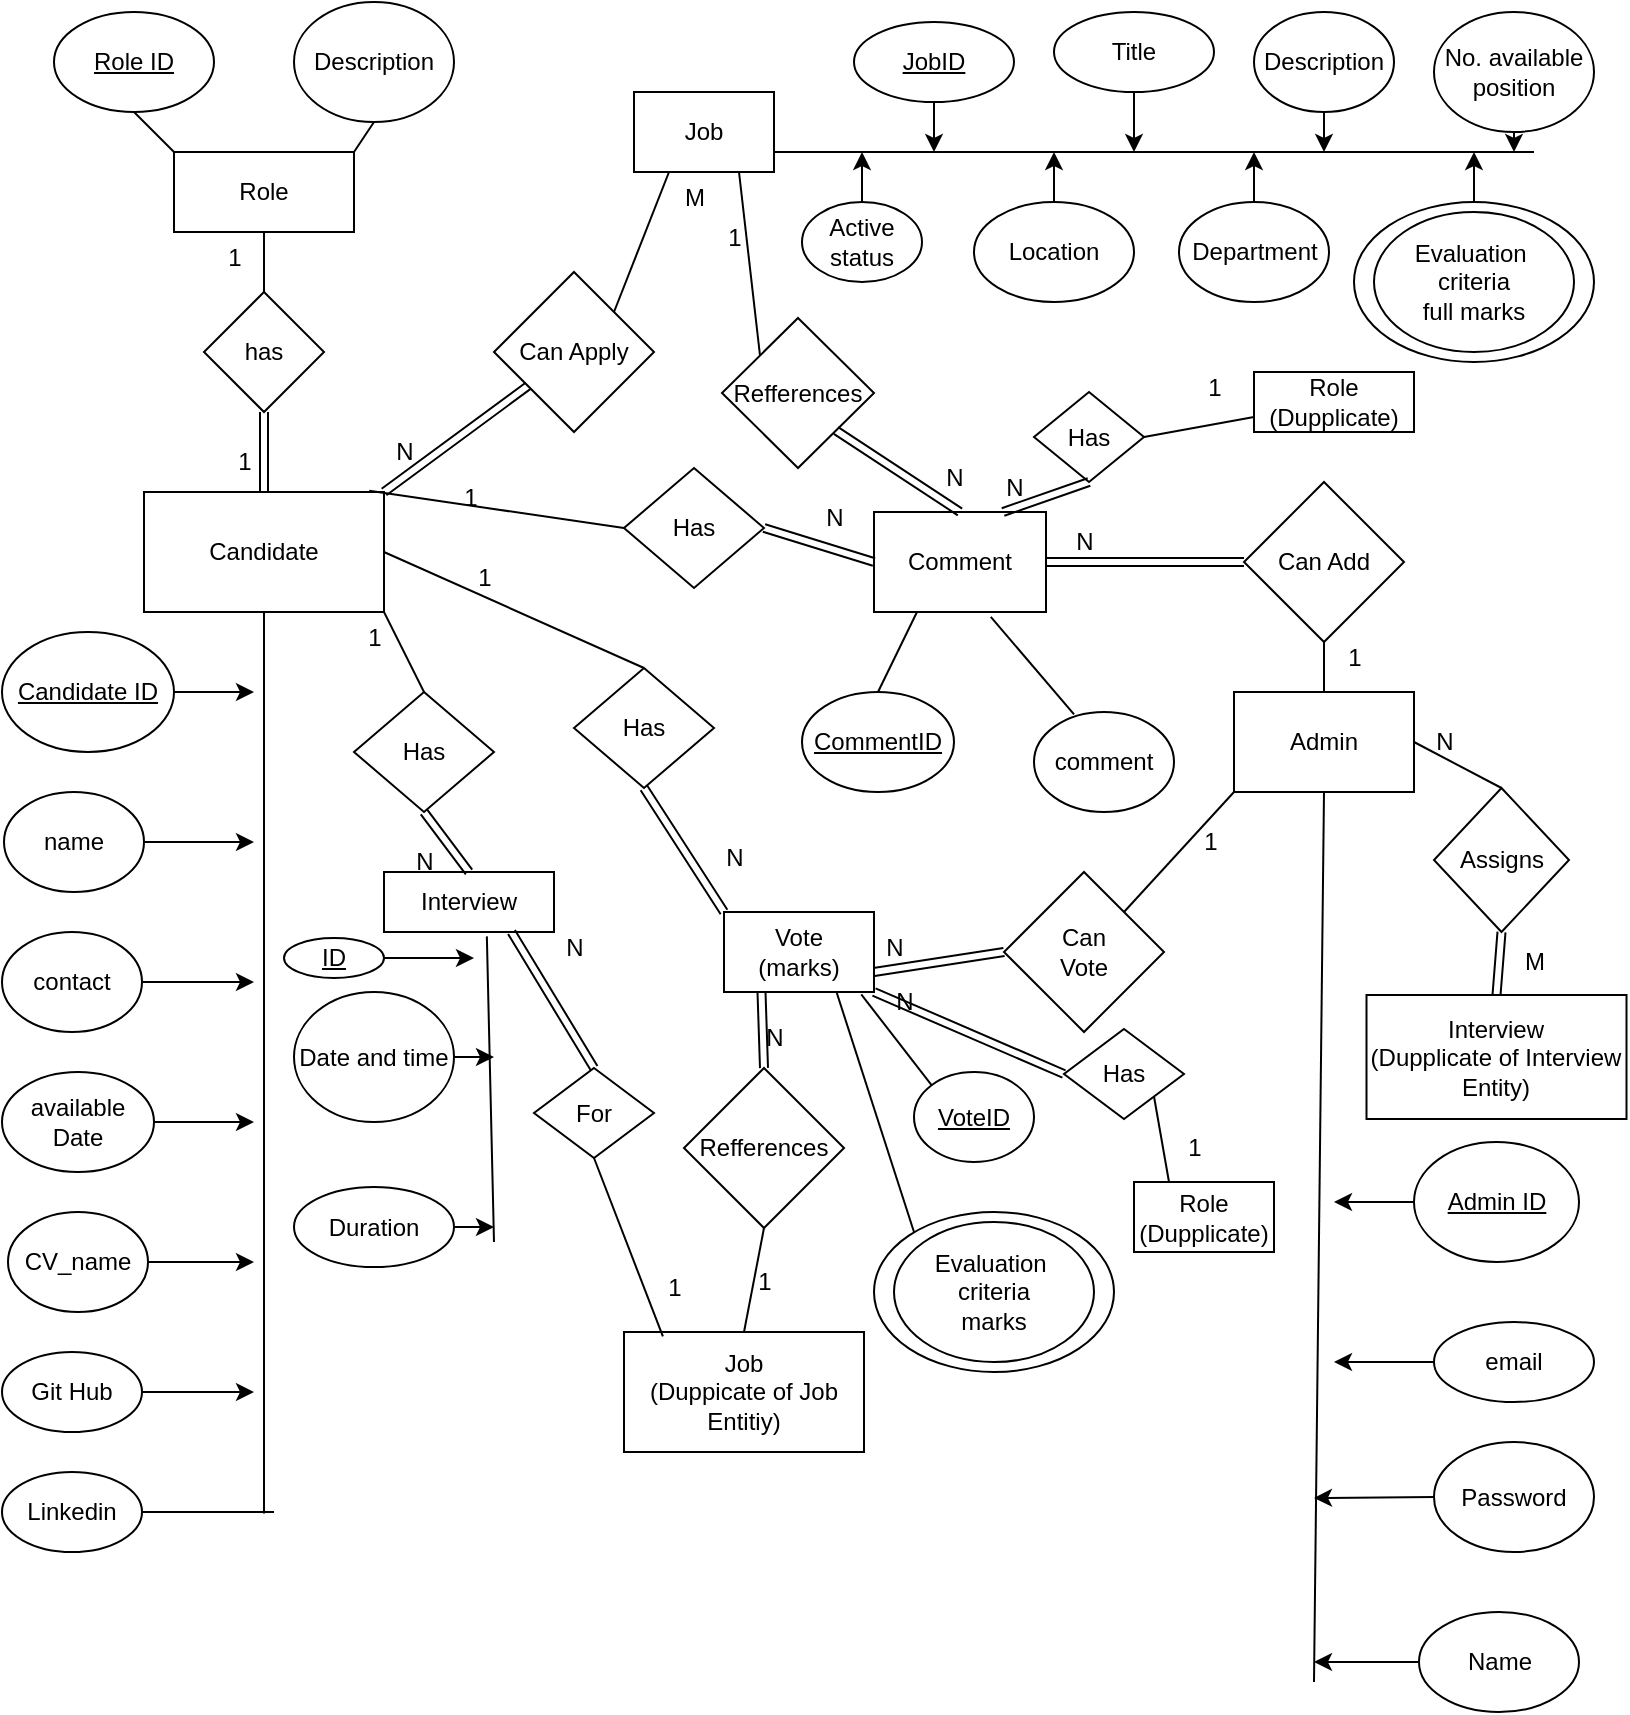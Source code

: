 <mxfile version="24.7.6">
  <diagram name="Page-1" id="WARzqJmZyCkNk78oDtjW">
    <mxGraphModel dx="1050" dy="522" grid="1" gridSize="10" guides="1" tooltips="1" connect="1" arrows="1" fold="1" page="1" pageScale="1" pageWidth="827" pageHeight="1169" math="0" shadow="0">
      <root>
        <mxCell id="0" />
        <mxCell id="1" parent="0" />
        <mxCell id="8VByRoDsS0wqyo2PORcs-43" value="" style="ellipse;whiteSpace=wrap;html=1;gradientColor=none;fillStyle=hatch;" parent="1" vertex="1">
          <mxGeometry x="690" y="230" width="120" height="80" as="geometry" />
        </mxCell>
        <mxCell id="8VByRoDsS0wqyo2PORcs-1" value="Candidate" style="rounded=0;whiteSpace=wrap;html=1;" parent="1" vertex="1">
          <mxGeometry x="85" y="375" width="120" height="60" as="geometry" />
        </mxCell>
        <mxCell id="8VByRoDsS0wqyo2PORcs-2" value="Role" style="rounded=0;whiteSpace=wrap;html=1;" parent="1" vertex="1">
          <mxGeometry x="100" y="205" width="90" height="40" as="geometry" />
        </mxCell>
        <mxCell id="8VByRoDsS0wqyo2PORcs-3" value="&lt;u&gt;Role ID&lt;/u&gt;" style="ellipse;whiteSpace=wrap;html=1;" parent="1" vertex="1">
          <mxGeometry x="40" y="135" width="80" height="50" as="geometry" />
        </mxCell>
        <mxCell id="8VByRoDsS0wqyo2PORcs-4" value="Description" style="ellipse;whiteSpace=wrap;html=1;" parent="1" vertex="1">
          <mxGeometry x="160" y="130" width="80" height="60" as="geometry" />
        </mxCell>
        <mxCell id="8VByRoDsS0wqyo2PORcs-5" value="" style="endArrow=none;html=1;rounded=0;exitX=0.5;exitY=1;exitDx=0;exitDy=0;entryX=0;entryY=0;entryDx=0;entryDy=0;" parent="1" source="8VByRoDsS0wqyo2PORcs-3" target="8VByRoDsS0wqyo2PORcs-2" edge="1">
          <mxGeometry width="50" height="50" relative="1" as="geometry">
            <mxPoint x="400" y="395" as="sourcePoint" />
            <mxPoint x="450" y="345" as="targetPoint" />
          </mxGeometry>
        </mxCell>
        <mxCell id="8VByRoDsS0wqyo2PORcs-6" value="" style="endArrow=none;html=1;rounded=0;exitX=0.5;exitY=1;exitDx=0;exitDy=0;entryX=1;entryY=0;entryDx=0;entryDy=0;" parent="1" source="8VByRoDsS0wqyo2PORcs-4" target="8VByRoDsS0wqyo2PORcs-2" edge="1">
          <mxGeometry width="50" height="50" relative="1" as="geometry">
            <mxPoint x="400" y="395" as="sourcePoint" />
            <mxPoint x="450" y="345" as="targetPoint" />
          </mxGeometry>
        </mxCell>
        <mxCell id="8VByRoDsS0wqyo2PORcs-7" value="has" style="rhombus;whiteSpace=wrap;html=1;" parent="1" vertex="1">
          <mxGeometry x="115" y="275" width="60" height="60" as="geometry" />
        </mxCell>
        <mxCell id="8VByRoDsS0wqyo2PORcs-8" value="" style="endArrow=none;html=1;rounded=0;exitX=0.5;exitY=1;exitDx=0;exitDy=0;entryX=0.5;entryY=0;entryDx=0;entryDy=0;" parent="1" source="8VByRoDsS0wqyo2PORcs-2" target="8VByRoDsS0wqyo2PORcs-7" edge="1">
          <mxGeometry width="50" height="50" relative="1" as="geometry">
            <mxPoint x="400" y="395" as="sourcePoint" />
            <mxPoint x="450" y="345" as="targetPoint" />
          </mxGeometry>
        </mxCell>
        <mxCell id="8VByRoDsS0wqyo2PORcs-9" value="" style="shape=link;html=1;rounded=0;exitX=0.5;exitY=1;exitDx=0;exitDy=0;entryX=0.5;entryY=0;entryDx=0;entryDy=0;" parent="1" source="8VByRoDsS0wqyo2PORcs-7" target="8VByRoDsS0wqyo2PORcs-1" edge="1">
          <mxGeometry width="100" relative="1" as="geometry">
            <mxPoint x="380" y="375" as="sourcePoint" />
            <mxPoint x="480" y="375" as="targetPoint" />
          </mxGeometry>
        </mxCell>
        <mxCell id="8VByRoDsS0wqyo2PORcs-28" style="edgeStyle=orthogonalEdgeStyle;rounded=0;orthogonalLoop=1;jettySize=auto;html=1;exitX=1;exitY=0.5;exitDx=0;exitDy=0;" parent="1" source="8VByRoDsS0wqyo2PORcs-10" edge="1">
          <mxGeometry relative="1" as="geometry">
            <mxPoint x="140" y="475" as="targetPoint" />
          </mxGeometry>
        </mxCell>
        <mxCell id="8VByRoDsS0wqyo2PORcs-10" value="&lt;u&gt;Candidate ID&lt;/u&gt;" style="ellipse;whiteSpace=wrap;html=1;" parent="1" vertex="1">
          <mxGeometry x="14" y="445" width="86" height="60" as="geometry" />
        </mxCell>
        <mxCell id="8VByRoDsS0wqyo2PORcs-27" style="edgeStyle=orthogonalEdgeStyle;rounded=0;orthogonalLoop=1;jettySize=auto;html=1;exitX=1;exitY=0.5;exitDx=0;exitDy=0;" parent="1" source="8VByRoDsS0wqyo2PORcs-11" edge="1">
          <mxGeometry relative="1" as="geometry">
            <mxPoint x="140" y="550" as="targetPoint" />
          </mxGeometry>
        </mxCell>
        <mxCell id="8VByRoDsS0wqyo2PORcs-11" value="name" style="ellipse;whiteSpace=wrap;html=1;" parent="1" vertex="1">
          <mxGeometry x="15" y="525" width="70" height="50" as="geometry" />
        </mxCell>
        <mxCell id="8VByRoDsS0wqyo2PORcs-26" style="edgeStyle=orthogonalEdgeStyle;rounded=0;orthogonalLoop=1;jettySize=auto;html=1;exitX=1;exitY=0.5;exitDx=0;exitDy=0;" parent="1" source="8VByRoDsS0wqyo2PORcs-12" edge="1">
          <mxGeometry relative="1" as="geometry">
            <mxPoint x="140" y="620" as="targetPoint" />
          </mxGeometry>
        </mxCell>
        <mxCell id="8VByRoDsS0wqyo2PORcs-12" value="contact" style="ellipse;whiteSpace=wrap;html=1;" parent="1" vertex="1">
          <mxGeometry x="14" y="595" width="70" height="50" as="geometry" />
        </mxCell>
        <mxCell id="8VByRoDsS0wqyo2PORcs-25" style="edgeStyle=orthogonalEdgeStyle;rounded=0;orthogonalLoop=1;jettySize=auto;html=1;exitX=1;exitY=0.5;exitDx=0;exitDy=0;" parent="1" source="8VByRoDsS0wqyo2PORcs-13" edge="1">
          <mxGeometry relative="1" as="geometry">
            <mxPoint x="140" y="690" as="targetPoint" />
          </mxGeometry>
        </mxCell>
        <mxCell id="8VByRoDsS0wqyo2PORcs-13" value="available&lt;div&gt;Date&lt;/div&gt;" style="ellipse;whiteSpace=wrap;html=1;" parent="1" vertex="1">
          <mxGeometry x="14" y="665" width="76" height="50" as="geometry" />
        </mxCell>
        <mxCell id="8VByRoDsS0wqyo2PORcs-14" value="1" style="text;html=1;align=center;verticalAlign=middle;resizable=0;points=[];autosize=1;strokeColor=none;fillColor=none;" parent="1" vertex="1">
          <mxGeometry x="120" y="345" width="30" height="30" as="geometry" />
        </mxCell>
        <mxCell id="8VByRoDsS0wqyo2PORcs-15" value="1" style="text;html=1;align=center;verticalAlign=middle;resizable=0;points=[];autosize=1;strokeColor=none;fillColor=none;" parent="1" vertex="1">
          <mxGeometry x="115" y="243" width="30" height="30" as="geometry" />
        </mxCell>
        <mxCell id="8VByRoDsS0wqyo2PORcs-24" style="edgeStyle=orthogonalEdgeStyle;rounded=0;orthogonalLoop=1;jettySize=auto;html=1;exitX=1;exitY=0.5;exitDx=0;exitDy=0;" parent="1" source="8VByRoDsS0wqyo2PORcs-16" edge="1">
          <mxGeometry relative="1" as="geometry">
            <mxPoint x="140" y="760" as="targetPoint" />
          </mxGeometry>
        </mxCell>
        <mxCell id="8VByRoDsS0wqyo2PORcs-16" value="CV_name" style="ellipse;whiteSpace=wrap;html=1;" parent="1" vertex="1">
          <mxGeometry x="17" y="735" width="70" height="50" as="geometry" />
        </mxCell>
        <mxCell id="8VByRoDsS0wqyo2PORcs-23" style="edgeStyle=orthogonalEdgeStyle;rounded=0;orthogonalLoop=1;jettySize=auto;html=1;exitX=1;exitY=0.5;exitDx=0;exitDy=0;" parent="1" source="8VByRoDsS0wqyo2PORcs-17" edge="1">
          <mxGeometry relative="1" as="geometry">
            <mxPoint x="140" y="825" as="targetPoint" />
          </mxGeometry>
        </mxCell>
        <mxCell id="8VByRoDsS0wqyo2PORcs-17" value="Git Hub" style="ellipse;whiteSpace=wrap;html=1;" parent="1" vertex="1">
          <mxGeometry x="14" y="805" width="70" height="40" as="geometry" />
        </mxCell>
        <mxCell id="8VByRoDsS0wqyo2PORcs-18" value="Linkedin" style="ellipse;whiteSpace=wrap;html=1;" parent="1" vertex="1">
          <mxGeometry x="14" y="865" width="70" height="40" as="geometry" />
        </mxCell>
        <mxCell id="8VByRoDsS0wqyo2PORcs-20" value="" style="endArrow=none;html=1;rounded=0;exitX=0.5;exitY=1;exitDx=0;exitDy=0;" parent="1" source="8VByRoDsS0wqyo2PORcs-1" edge="1">
          <mxGeometry width="50" height="50" relative="1" as="geometry">
            <mxPoint x="400" y="475" as="sourcePoint" />
            <mxPoint x="145" y="885.8" as="targetPoint" />
          </mxGeometry>
        </mxCell>
        <mxCell id="8VByRoDsS0wqyo2PORcs-21" value="" style="endArrow=none;html=1;rounded=0;exitX=1;exitY=0.5;exitDx=0;exitDy=0;" parent="1" source="8VByRoDsS0wqyo2PORcs-18" edge="1">
          <mxGeometry width="50" height="50" relative="1" as="geometry">
            <mxPoint x="400" y="695" as="sourcePoint" />
            <mxPoint x="150" y="885" as="targetPoint" />
          </mxGeometry>
        </mxCell>
        <mxCell id="8VByRoDsS0wqyo2PORcs-29" value="Job" style="rounded=0;whiteSpace=wrap;html=1;" parent="1" vertex="1">
          <mxGeometry x="330" y="175" width="70" height="40" as="geometry" />
        </mxCell>
        <mxCell id="8VByRoDsS0wqyo2PORcs-30" value="Can Apply" style="rhombus;whiteSpace=wrap;html=1;" parent="1" vertex="1">
          <mxGeometry x="260" y="265" width="80" height="80" as="geometry" />
        </mxCell>
        <mxCell id="8VByRoDsS0wqyo2PORcs-31" value="" style="shape=link;html=1;rounded=0;exitX=1;exitY=0;exitDx=0;exitDy=0;" parent="1" source="8VByRoDsS0wqyo2PORcs-1" target="8VByRoDsS0wqyo2PORcs-30" edge="1">
          <mxGeometry width="100" relative="1" as="geometry">
            <mxPoint x="340" y="385" as="sourcePoint" />
            <mxPoint x="440" y="385" as="targetPoint" />
          </mxGeometry>
        </mxCell>
        <mxCell id="8VByRoDsS0wqyo2PORcs-32" value="" style="endArrow=none;html=1;rounded=0;exitX=1;exitY=0;exitDx=0;exitDy=0;entryX=0.25;entryY=1;entryDx=0;entryDy=0;" parent="1" source="8VByRoDsS0wqyo2PORcs-30" target="8VByRoDsS0wqyo2PORcs-29" edge="1">
          <mxGeometry width="50" height="50" relative="1" as="geometry">
            <mxPoint x="370" y="405" as="sourcePoint" />
            <mxPoint x="420" y="355" as="targetPoint" />
          </mxGeometry>
        </mxCell>
        <mxCell id="8VByRoDsS0wqyo2PORcs-33" value="N" style="text;html=1;align=center;verticalAlign=middle;resizable=0;points=[];autosize=1;strokeColor=none;fillColor=none;" parent="1" vertex="1">
          <mxGeometry x="200" y="340" width="30" height="30" as="geometry" />
        </mxCell>
        <mxCell id="8VByRoDsS0wqyo2PORcs-34" value="M" style="text;html=1;align=center;verticalAlign=middle;resizable=0;points=[];autosize=1;strokeColor=none;fillColor=none;" parent="1" vertex="1">
          <mxGeometry x="345" y="213" width="30" height="30" as="geometry" />
        </mxCell>
        <mxCell id="8VByRoDsS0wqyo2PORcs-49" style="edgeStyle=orthogonalEdgeStyle;rounded=0;orthogonalLoop=1;jettySize=auto;html=1;exitX=0.5;exitY=1;exitDx=0;exitDy=0;" parent="1" source="8VByRoDsS0wqyo2PORcs-35" edge="1">
          <mxGeometry relative="1" as="geometry">
            <mxPoint x="480" y="205" as="targetPoint" />
          </mxGeometry>
        </mxCell>
        <mxCell id="8VByRoDsS0wqyo2PORcs-35" value="&lt;u&gt;JobID&lt;/u&gt;" style="ellipse;whiteSpace=wrap;html=1;" parent="1" vertex="1">
          <mxGeometry x="440" y="140" width="80" height="40" as="geometry" />
        </mxCell>
        <mxCell id="8VByRoDsS0wqyo2PORcs-50" style="edgeStyle=orthogonalEdgeStyle;rounded=0;orthogonalLoop=1;jettySize=auto;html=1;exitX=0.5;exitY=1;exitDx=0;exitDy=0;" parent="1" source="8VByRoDsS0wqyo2PORcs-36" edge="1">
          <mxGeometry relative="1" as="geometry">
            <mxPoint x="580" y="205" as="targetPoint" />
          </mxGeometry>
        </mxCell>
        <mxCell id="8VByRoDsS0wqyo2PORcs-36" value="Title" style="ellipse;whiteSpace=wrap;html=1;" parent="1" vertex="1">
          <mxGeometry x="540" y="135" width="80" height="40" as="geometry" />
        </mxCell>
        <mxCell id="8VByRoDsS0wqyo2PORcs-51" style="edgeStyle=orthogonalEdgeStyle;rounded=0;orthogonalLoop=1;jettySize=auto;html=1;exitX=0.5;exitY=1;exitDx=0;exitDy=0;" parent="1" source="8VByRoDsS0wqyo2PORcs-37" edge="1">
          <mxGeometry relative="1" as="geometry">
            <mxPoint x="675" y="205" as="targetPoint" />
          </mxGeometry>
        </mxCell>
        <mxCell id="8VByRoDsS0wqyo2PORcs-37" value="Description" style="ellipse;whiteSpace=wrap;html=1;" parent="1" vertex="1">
          <mxGeometry x="640" y="135" width="70" height="50" as="geometry" />
        </mxCell>
        <mxCell id="8VByRoDsS0wqyo2PORcs-52" style="edgeStyle=orthogonalEdgeStyle;rounded=0;orthogonalLoop=1;jettySize=auto;html=1;exitX=0.5;exitY=1;exitDx=0;exitDy=0;" parent="1" source="8VByRoDsS0wqyo2PORcs-38" edge="1">
          <mxGeometry relative="1" as="geometry">
            <mxPoint x="770" y="205" as="targetPoint" />
          </mxGeometry>
        </mxCell>
        <mxCell id="8VByRoDsS0wqyo2PORcs-38" value="No. available&lt;div&gt;position&lt;/div&gt;" style="ellipse;whiteSpace=wrap;html=1;" parent="1" vertex="1">
          <mxGeometry x="730" y="135" width="80" height="60" as="geometry" />
        </mxCell>
        <mxCell id="8VByRoDsS0wqyo2PORcs-48" style="edgeStyle=orthogonalEdgeStyle;rounded=0;orthogonalLoop=1;jettySize=auto;html=1;exitX=0.5;exitY=0;exitDx=0;exitDy=0;" parent="1" source="8VByRoDsS0wqyo2PORcs-39" edge="1">
          <mxGeometry relative="1" as="geometry">
            <mxPoint x="444" y="205" as="targetPoint" />
          </mxGeometry>
        </mxCell>
        <mxCell id="8VByRoDsS0wqyo2PORcs-39" value="Active status" style="ellipse;whiteSpace=wrap;html=1;" parent="1" vertex="1">
          <mxGeometry x="414" y="230" width="60" height="40" as="geometry" />
        </mxCell>
        <mxCell id="8VByRoDsS0wqyo2PORcs-47" style="edgeStyle=orthogonalEdgeStyle;rounded=0;orthogonalLoop=1;jettySize=auto;html=1;exitX=0.5;exitY=0;exitDx=0;exitDy=0;" parent="1" source="8VByRoDsS0wqyo2PORcs-40" edge="1">
          <mxGeometry relative="1" as="geometry">
            <mxPoint x="540" y="205" as="targetPoint" />
          </mxGeometry>
        </mxCell>
        <mxCell id="8VByRoDsS0wqyo2PORcs-40" value="Location" style="ellipse;whiteSpace=wrap;html=1;" parent="1" vertex="1">
          <mxGeometry x="500" y="230" width="80" height="50" as="geometry" />
        </mxCell>
        <mxCell id="8VByRoDsS0wqyo2PORcs-46" style="edgeStyle=orthogonalEdgeStyle;rounded=0;orthogonalLoop=1;jettySize=auto;html=1;exitX=0.5;exitY=0;exitDx=0;exitDy=0;" parent="1" source="8VByRoDsS0wqyo2PORcs-41" edge="1">
          <mxGeometry relative="1" as="geometry">
            <mxPoint x="640" y="205" as="targetPoint" />
          </mxGeometry>
        </mxCell>
        <mxCell id="8VByRoDsS0wqyo2PORcs-41" value="Department" style="ellipse;whiteSpace=wrap;html=1;" parent="1" vertex="1">
          <mxGeometry x="602.5" y="230" width="75" height="50" as="geometry" />
        </mxCell>
        <mxCell id="8VByRoDsS0wqyo2PORcs-42" value="Evaluation&amp;nbsp;&lt;div&gt;criteria&lt;/div&gt;&lt;div&gt;full marks&lt;/div&gt;" style="ellipse;whiteSpace=wrap;html=1;" parent="1" vertex="1">
          <mxGeometry x="700" y="235" width="100" height="70" as="geometry" />
        </mxCell>
        <mxCell id="8VByRoDsS0wqyo2PORcs-45" style="edgeStyle=orthogonalEdgeStyle;rounded=0;orthogonalLoop=1;jettySize=auto;html=1;exitX=0.5;exitY=0;exitDx=0;exitDy=0;" parent="1" source="8VByRoDsS0wqyo2PORcs-43" edge="1">
          <mxGeometry relative="1" as="geometry">
            <mxPoint x="750" y="205" as="targetPoint" />
          </mxGeometry>
        </mxCell>
        <mxCell id="8VByRoDsS0wqyo2PORcs-44" value="" style="endArrow=none;html=1;rounded=0;exitX=1;exitY=0.75;exitDx=0;exitDy=0;" parent="1" source="8VByRoDsS0wqyo2PORcs-29" edge="1">
          <mxGeometry width="50" height="50" relative="1" as="geometry">
            <mxPoint x="370" y="435" as="sourcePoint" />
            <mxPoint x="780" y="205" as="targetPoint" />
          </mxGeometry>
        </mxCell>
        <mxCell id="8VByRoDsS0wqyo2PORcs-53" value="Admin" style="rounded=0;whiteSpace=wrap;html=1;" parent="1" vertex="1">
          <mxGeometry x="630" y="475" width="90" height="50" as="geometry" />
        </mxCell>
        <mxCell id="8VByRoDsS0wqyo2PORcs-62" style="edgeStyle=orthogonalEdgeStyle;rounded=0;orthogonalLoop=1;jettySize=auto;html=1;exitX=0;exitY=0.5;exitDx=0;exitDy=0;" parent="1" source="8VByRoDsS0wqyo2PORcs-54" edge="1">
          <mxGeometry relative="1" as="geometry">
            <mxPoint x="680" y="730" as="targetPoint" />
          </mxGeometry>
        </mxCell>
        <mxCell id="8VByRoDsS0wqyo2PORcs-54" value="&lt;u&gt;Admin ID&lt;/u&gt;" style="ellipse;whiteSpace=wrap;html=1;" parent="1" vertex="1">
          <mxGeometry x="720" y="700" width="82.5" height="60" as="geometry" />
        </mxCell>
        <mxCell id="8VByRoDsS0wqyo2PORcs-61" style="edgeStyle=orthogonalEdgeStyle;rounded=0;orthogonalLoop=1;jettySize=auto;html=1;exitX=0;exitY=0.5;exitDx=0;exitDy=0;" parent="1" source="8VByRoDsS0wqyo2PORcs-55" edge="1">
          <mxGeometry relative="1" as="geometry">
            <mxPoint x="680" y="810" as="targetPoint" />
          </mxGeometry>
        </mxCell>
        <mxCell id="8VByRoDsS0wqyo2PORcs-55" value="email" style="ellipse;whiteSpace=wrap;html=1;" parent="1" vertex="1">
          <mxGeometry x="730" y="790" width="80" height="40" as="geometry" />
        </mxCell>
        <mxCell id="8VByRoDsS0wqyo2PORcs-56" value="Password" style="ellipse;whiteSpace=wrap;html=1;" parent="1" vertex="1">
          <mxGeometry x="730" y="850" width="80" height="55" as="geometry" />
        </mxCell>
        <mxCell id="8VByRoDsS0wqyo2PORcs-59" style="edgeStyle=orthogonalEdgeStyle;rounded=0;orthogonalLoop=1;jettySize=auto;html=1;exitX=0;exitY=0.5;exitDx=0;exitDy=0;" parent="1" source="8VByRoDsS0wqyo2PORcs-57" edge="1">
          <mxGeometry relative="1" as="geometry">
            <mxPoint x="670" y="960" as="targetPoint" />
          </mxGeometry>
        </mxCell>
        <mxCell id="8VByRoDsS0wqyo2PORcs-57" value="Name" style="ellipse;whiteSpace=wrap;html=1;" parent="1" vertex="1">
          <mxGeometry x="722.5" y="935" width="80" height="50" as="geometry" />
        </mxCell>
        <mxCell id="8VByRoDsS0wqyo2PORcs-58" value="" style="endArrow=none;html=1;rounded=0;entryX=0.5;entryY=1;entryDx=0;entryDy=0;" parent="1" target="8VByRoDsS0wqyo2PORcs-53" edge="1">
          <mxGeometry width="50" height="50" relative="1" as="geometry">
            <mxPoint x="670" y="970" as="sourcePoint" />
            <mxPoint x="450" y="615" as="targetPoint" />
          </mxGeometry>
        </mxCell>
        <mxCell id="8VByRoDsS0wqyo2PORcs-67" value="" style="endArrow=classic;html=1;rounded=0;exitX=0;exitY=0.5;exitDx=0;exitDy=0;" parent="1" source="8VByRoDsS0wqyo2PORcs-56" edge="1">
          <mxGeometry width="50" height="50" relative="1" as="geometry">
            <mxPoint x="400" y="800" as="sourcePoint" />
            <mxPoint x="670" y="878" as="targetPoint" />
          </mxGeometry>
        </mxCell>
        <mxCell id="8VByRoDsS0wqyo2PORcs-68" value="Comment" style="rounded=0;whiteSpace=wrap;html=1;" parent="1" vertex="1">
          <mxGeometry x="450" y="385" width="86" height="50" as="geometry" />
        </mxCell>
        <mxCell id="8VByRoDsS0wqyo2PORcs-69" value="Can Add" style="rhombus;whiteSpace=wrap;html=1;" parent="1" vertex="1">
          <mxGeometry x="635" y="370" width="80" height="80" as="geometry" />
        </mxCell>
        <mxCell id="8VByRoDsS0wqyo2PORcs-71" value="" style="shape=link;html=1;rounded=0;entryX=0;entryY=0.5;entryDx=0;entryDy=0;exitX=1;exitY=0.5;exitDx=0;exitDy=0;" parent="1" source="8VByRoDsS0wqyo2PORcs-68" target="8VByRoDsS0wqyo2PORcs-69" edge="1">
          <mxGeometry width="100" relative="1" as="geometry">
            <mxPoint x="380" y="405" as="sourcePoint" />
            <mxPoint x="480" y="535" as="targetPoint" />
          </mxGeometry>
        </mxCell>
        <mxCell id="8VByRoDsS0wqyo2PORcs-72" value="" style="endArrow=none;html=1;rounded=0;exitX=0.5;exitY=0;exitDx=0;exitDy=0;entryX=0.5;entryY=1;entryDx=0;entryDy=0;" parent="1" source="8VByRoDsS0wqyo2PORcs-53" target="8VByRoDsS0wqyo2PORcs-69" edge="1">
          <mxGeometry width="50" height="50" relative="1" as="geometry">
            <mxPoint x="400" y="435" as="sourcePoint" />
            <mxPoint x="450" y="385" as="targetPoint" />
          </mxGeometry>
        </mxCell>
        <mxCell id="8VByRoDsS0wqyo2PORcs-73" value="1" style="text;html=1;align=center;verticalAlign=middle;resizable=0;points=[];autosize=1;strokeColor=none;fillColor=none;" parent="1" vertex="1">
          <mxGeometry x="675" y="443" width="30" height="30" as="geometry" />
        </mxCell>
        <mxCell id="8VByRoDsS0wqyo2PORcs-74" value="N" style="text;html=1;align=center;verticalAlign=middle;resizable=0;points=[];autosize=1;strokeColor=none;fillColor=none;" parent="1" vertex="1">
          <mxGeometry x="540" y="385" width="30" height="30" as="geometry" />
        </mxCell>
        <mxCell id="8VByRoDsS0wqyo2PORcs-75" value="&lt;u&gt;CommentID&lt;/u&gt;" style="ellipse;whiteSpace=wrap;html=1;" parent="1" vertex="1">
          <mxGeometry x="414" y="475" width="76" height="50" as="geometry" />
        </mxCell>
        <mxCell id="8VByRoDsS0wqyo2PORcs-76" value="comment" style="ellipse;whiteSpace=wrap;html=1;" parent="1" vertex="1">
          <mxGeometry x="530" y="485" width="70" height="50" as="geometry" />
        </mxCell>
        <mxCell id="8VByRoDsS0wqyo2PORcs-77" value="" style="endArrow=none;html=1;rounded=0;exitX=0.5;exitY=0;exitDx=0;exitDy=0;entryX=0.25;entryY=1;entryDx=0;entryDy=0;" parent="1" source="8VByRoDsS0wqyo2PORcs-75" target="8VByRoDsS0wqyo2PORcs-68" edge="1">
          <mxGeometry width="50" height="50" relative="1" as="geometry">
            <mxPoint x="360" y="465" as="sourcePoint" />
            <mxPoint x="410" y="415" as="targetPoint" />
          </mxGeometry>
        </mxCell>
        <mxCell id="8VByRoDsS0wqyo2PORcs-78" value="" style="endArrow=none;html=1;rounded=0;entryX=0.679;entryY=1.048;entryDx=0;entryDy=0;entryPerimeter=0;exitX=0.286;exitY=0.024;exitDx=0;exitDy=0;exitPerimeter=0;" parent="1" source="8VByRoDsS0wqyo2PORcs-76" target="8VByRoDsS0wqyo2PORcs-68" edge="1">
          <mxGeometry width="50" height="50" relative="1" as="geometry">
            <mxPoint x="360" y="465" as="sourcePoint" />
            <mxPoint x="410" y="415" as="targetPoint" />
          </mxGeometry>
        </mxCell>
        <mxCell id="8VByRoDsS0wqyo2PORcs-79" value="Interview" style="rounded=0;whiteSpace=wrap;html=1;" parent="1" vertex="1">
          <mxGeometry x="205" y="565" width="85" height="30" as="geometry" />
        </mxCell>
        <mxCell id="8VByRoDsS0wqyo2PORcs-80" value="Has" style="rhombus;whiteSpace=wrap;html=1;" parent="1" vertex="1">
          <mxGeometry x="190" y="475" width="70" height="60" as="geometry" />
        </mxCell>
        <mxCell id="8VByRoDsS0wqyo2PORcs-81" value="" style="shape=link;html=1;rounded=0;exitX=0.5;exitY=0;exitDx=0;exitDy=0;entryX=0.5;entryY=1;entryDx=0;entryDy=0;" parent="1" source="8VByRoDsS0wqyo2PORcs-79" target="8VByRoDsS0wqyo2PORcs-80" edge="1">
          <mxGeometry width="100" relative="1" as="geometry">
            <mxPoint x="340" y="565" as="sourcePoint" />
            <mxPoint x="440" y="565" as="targetPoint" />
          </mxGeometry>
        </mxCell>
        <mxCell id="8VByRoDsS0wqyo2PORcs-82" value="" style="endArrow=none;html=1;rounded=0;exitX=1;exitY=1;exitDx=0;exitDy=0;entryX=0.5;entryY=0;entryDx=0;entryDy=0;" parent="1" source="8VByRoDsS0wqyo2PORcs-1" target="8VByRoDsS0wqyo2PORcs-80" edge="1">
          <mxGeometry width="50" height="50" relative="1" as="geometry">
            <mxPoint x="370" y="585" as="sourcePoint" />
            <mxPoint x="420" y="535" as="targetPoint" />
          </mxGeometry>
        </mxCell>
        <mxCell id="8VByRoDsS0wqyo2PORcs-83" value="1" style="text;html=1;align=center;verticalAlign=middle;resizable=0;points=[];autosize=1;strokeColor=none;fillColor=none;" parent="1" vertex="1">
          <mxGeometry x="185" y="433" width="30" height="30" as="geometry" />
        </mxCell>
        <mxCell id="8VByRoDsS0wqyo2PORcs-84" value="N" style="text;html=1;align=center;verticalAlign=middle;resizable=0;points=[];autosize=1;strokeColor=none;fillColor=none;" parent="1" vertex="1">
          <mxGeometry x="210" y="545" width="30" height="30" as="geometry" />
        </mxCell>
        <mxCell id="8VByRoDsS0wqyo2PORcs-133" style="edgeStyle=orthogonalEdgeStyle;rounded=0;orthogonalLoop=1;jettySize=auto;html=1;exitX=1;exitY=0.5;exitDx=0;exitDy=0;" parent="1" source="8VByRoDsS0wqyo2PORcs-85" edge="1">
          <mxGeometry relative="1" as="geometry">
            <mxPoint x="260" y="658" as="targetPoint" />
          </mxGeometry>
        </mxCell>
        <mxCell id="8VByRoDsS0wqyo2PORcs-85" value="Date and time" style="ellipse;whiteSpace=wrap;html=1;" parent="1" vertex="1">
          <mxGeometry x="160" y="625" width="80" height="65" as="geometry" />
        </mxCell>
        <mxCell id="8VByRoDsS0wqyo2PORcs-132" style="edgeStyle=orthogonalEdgeStyle;rounded=0;orthogonalLoop=1;jettySize=auto;html=1;exitX=1;exitY=0.5;exitDx=0;exitDy=0;" parent="1" source="8VByRoDsS0wqyo2PORcs-86" edge="1">
          <mxGeometry relative="1" as="geometry">
            <mxPoint x="260" y="743" as="targetPoint" />
          </mxGeometry>
        </mxCell>
        <mxCell id="8VByRoDsS0wqyo2PORcs-86" value="Duration" style="ellipse;whiteSpace=wrap;html=1;" parent="1" vertex="1">
          <mxGeometry x="160" y="722.5" width="80" height="40" as="geometry" />
        </mxCell>
        <mxCell id="8VByRoDsS0wqyo2PORcs-90" value="Vote&lt;div&gt;(marks)&lt;/div&gt;" style="rounded=0;whiteSpace=wrap;html=1;" parent="1" vertex="1">
          <mxGeometry x="375" y="585" width="75" height="40" as="geometry" />
        </mxCell>
        <mxCell id="8VByRoDsS0wqyo2PORcs-91" value="" style="ellipse;whiteSpace=wrap;html=1;gradientColor=none;fillStyle=hatch;" parent="1" vertex="1">
          <mxGeometry x="450" y="735" width="120" height="80" as="geometry" />
        </mxCell>
        <mxCell id="8VByRoDsS0wqyo2PORcs-93" value="Evaluation&amp;nbsp;&lt;div&gt;criteria&lt;/div&gt;&lt;div&gt;&lt;span style=&quot;background-color: initial;&quot;&gt;marks&lt;/span&gt;&lt;/div&gt;" style="ellipse;whiteSpace=wrap;html=1;" parent="1" vertex="1">
          <mxGeometry x="460" y="740" width="100" height="70" as="geometry" />
        </mxCell>
        <mxCell id="8VByRoDsS0wqyo2PORcs-95" value="Can&lt;div&gt;Vote&lt;/div&gt;" style="rhombus;whiteSpace=wrap;html=1;" parent="1" vertex="1">
          <mxGeometry x="515" y="565" width="80" height="80" as="geometry" />
        </mxCell>
        <mxCell id="8VByRoDsS0wqyo2PORcs-96" value="" style="shape=link;html=1;rounded=0;exitX=1;exitY=0.75;exitDx=0;exitDy=0;entryX=0;entryY=0.5;entryDx=0;entryDy=0;" parent="1" source="8VByRoDsS0wqyo2PORcs-90" target="8VByRoDsS0wqyo2PORcs-95" edge="1">
          <mxGeometry width="100" relative="1" as="geometry">
            <mxPoint x="340" y="545" as="sourcePoint" />
            <mxPoint x="440" y="545" as="targetPoint" />
          </mxGeometry>
        </mxCell>
        <mxCell id="8VByRoDsS0wqyo2PORcs-98" value="" style="endArrow=none;html=1;rounded=0;exitX=1;exitY=0;exitDx=0;exitDy=0;entryX=0;entryY=1;entryDx=0;entryDy=0;" parent="1" source="8VByRoDsS0wqyo2PORcs-95" target="8VByRoDsS0wqyo2PORcs-53" edge="1">
          <mxGeometry width="50" height="50" relative="1" as="geometry">
            <mxPoint x="370" y="575" as="sourcePoint" />
            <mxPoint x="420" y="525" as="targetPoint" />
          </mxGeometry>
        </mxCell>
        <mxCell id="8VByRoDsS0wqyo2PORcs-99" value="N" style="text;html=1;align=center;verticalAlign=middle;resizable=0;points=[];autosize=1;strokeColor=none;fillColor=none;" parent="1" vertex="1">
          <mxGeometry x="450" y="615" width="30" height="30" as="geometry" />
        </mxCell>
        <mxCell id="8VByRoDsS0wqyo2PORcs-100" value="1" style="text;html=1;align=center;verticalAlign=middle;resizable=0;points=[];autosize=1;strokeColor=none;fillColor=none;" parent="1" vertex="1">
          <mxGeometry x="602.5" y="535" width="30" height="30" as="geometry" />
        </mxCell>
        <mxCell id="8VByRoDsS0wqyo2PORcs-101" value="Has" style="rhombus;whiteSpace=wrap;html=1;" parent="1" vertex="1">
          <mxGeometry x="300" y="463" width="70" height="60" as="geometry" />
        </mxCell>
        <mxCell id="8VByRoDsS0wqyo2PORcs-103" value="" style="endArrow=none;html=1;rounded=0;exitX=1;exitY=0.5;exitDx=0;exitDy=0;entryX=0.5;entryY=0;entryDx=0;entryDy=0;" parent="1" source="8VByRoDsS0wqyo2PORcs-1" target="8VByRoDsS0wqyo2PORcs-101" edge="1">
          <mxGeometry width="50" height="50" relative="1" as="geometry">
            <mxPoint x="370" y="575" as="sourcePoint" />
            <mxPoint x="420" y="525" as="targetPoint" />
          </mxGeometry>
        </mxCell>
        <mxCell id="8VByRoDsS0wqyo2PORcs-104" value="" style="shape=link;html=1;rounded=0;entryX=0;entryY=0;entryDx=0;entryDy=0;exitX=0.5;exitY=1;exitDx=0;exitDy=0;" parent="1" source="8VByRoDsS0wqyo2PORcs-101" target="8VByRoDsS0wqyo2PORcs-90" edge="1">
          <mxGeometry width="100" relative="1" as="geometry">
            <mxPoint x="340" y="545" as="sourcePoint" />
            <mxPoint x="440" y="545" as="targetPoint" />
          </mxGeometry>
        </mxCell>
        <mxCell id="8VByRoDsS0wqyo2PORcs-105" value="1" style="text;html=1;align=center;verticalAlign=middle;resizable=0;points=[];autosize=1;strokeColor=none;fillColor=none;" parent="1" vertex="1">
          <mxGeometry x="240" y="403" width="30" height="30" as="geometry" />
        </mxCell>
        <mxCell id="8VByRoDsS0wqyo2PORcs-106" value="N" style="text;html=1;align=center;verticalAlign=middle;resizable=0;points=[];autosize=1;strokeColor=none;fillColor=none;" parent="1" vertex="1">
          <mxGeometry x="365" y="543" width="30" height="30" as="geometry" />
        </mxCell>
        <mxCell id="8VByRoDsS0wqyo2PORcs-108" value="Has" style="rhombus;whiteSpace=wrap;html=1;" parent="1" vertex="1">
          <mxGeometry x="325" y="363" width="70" height="60" as="geometry" />
        </mxCell>
        <mxCell id="8VByRoDsS0wqyo2PORcs-109" value="" style="endArrow=none;html=1;rounded=0;exitX=-0.08;exitY=1.147;exitDx=0;exitDy=0;exitPerimeter=0;entryX=0;entryY=0.5;entryDx=0;entryDy=0;" parent="1" source="8VByRoDsS0wqyo2PORcs-33" target="8VByRoDsS0wqyo2PORcs-108" edge="1">
          <mxGeometry width="50" height="50" relative="1" as="geometry">
            <mxPoint x="240" y="428" as="sourcePoint" />
            <mxPoint x="310.711" y="378" as="targetPoint" />
          </mxGeometry>
        </mxCell>
        <mxCell id="8VByRoDsS0wqyo2PORcs-110" value="" style="shape=link;html=1;rounded=0;entryX=0;entryY=0.5;entryDx=0;entryDy=0;exitX=1;exitY=0.5;exitDx=0;exitDy=0;" parent="1" source="8VByRoDsS0wqyo2PORcs-108" target="8VByRoDsS0wqyo2PORcs-68" edge="1">
          <mxGeometry width="100" relative="1" as="geometry">
            <mxPoint x="400" y="395" as="sourcePoint" />
            <mxPoint x="440" y="395" as="targetPoint" />
          </mxGeometry>
        </mxCell>
        <mxCell id="8VByRoDsS0wqyo2PORcs-112" value="1" style="text;html=1;align=center;verticalAlign=middle;resizable=0;points=[];autosize=1;strokeColor=none;fillColor=none;" parent="1" vertex="1">
          <mxGeometry x="232.5" y="363" width="30" height="30" as="geometry" />
        </mxCell>
        <mxCell id="8VByRoDsS0wqyo2PORcs-113" value="N" style="text;html=1;align=center;verticalAlign=middle;resizable=0;points=[];autosize=1;strokeColor=none;fillColor=none;" parent="1" vertex="1">
          <mxGeometry x="415" y="373" width="30" height="30" as="geometry" />
        </mxCell>
        <mxCell id="8VByRoDsS0wqyo2PORcs-114" value="Refferences" style="rhombus;whiteSpace=wrap;html=1;" parent="1" vertex="1">
          <mxGeometry x="374" y="288" width="76" height="75" as="geometry" />
        </mxCell>
        <mxCell id="8VByRoDsS0wqyo2PORcs-115" value="" style="shape=link;html=1;rounded=0;entryX=0.5;entryY=0;entryDx=0;entryDy=0;exitX=1;exitY=1;exitDx=0;exitDy=0;" parent="1" source="8VByRoDsS0wqyo2PORcs-114" target="8VByRoDsS0wqyo2PORcs-68" edge="1">
          <mxGeometry width="100" relative="1" as="geometry">
            <mxPoint x="340" y="385" as="sourcePoint" />
            <mxPoint x="440" y="385" as="targetPoint" />
          </mxGeometry>
        </mxCell>
        <mxCell id="8VByRoDsS0wqyo2PORcs-116" value="" style="endArrow=none;html=1;rounded=0;exitX=0.75;exitY=1;exitDx=0;exitDy=0;entryX=0;entryY=0;entryDx=0;entryDy=0;" parent="1" source="8VByRoDsS0wqyo2PORcs-29" target="8VByRoDsS0wqyo2PORcs-114" edge="1">
          <mxGeometry width="50" height="50" relative="1" as="geometry">
            <mxPoint x="370" y="405" as="sourcePoint" />
            <mxPoint x="420" y="355" as="targetPoint" />
          </mxGeometry>
        </mxCell>
        <mxCell id="8VByRoDsS0wqyo2PORcs-117" value="1" style="text;html=1;align=center;verticalAlign=middle;resizable=0;points=[];autosize=1;strokeColor=none;fillColor=none;" parent="1" vertex="1">
          <mxGeometry x="365" y="233" width="30" height="30" as="geometry" />
        </mxCell>
        <mxCell id="8VByRoDsS0wqyo2PORcs-118" value="N" style="text;html=1;align=center;verticalAlign=middle;resizable=0;points=[];autosize=1;strokeColor=none;fillColor=none;" parent="1" vertex="1">
          <mxGeometry x="475" y="353" width="30" height="30" as="geometry" />
        </mxCell>
        <mxCell id="8VByRoDsS0wqyo2PORcs-121" value="&lt;u&gt;VoteID&lt;/u&gt;" style="ellipse;whiteSpace=wrap;html=1;" parent="1" vertex="1">
          <mxGeometry x="470" y="665" width="60" height="45" as="geometry" />
        </mxCell>
        <mxCell id="8VByRoDsS0wqyo2PORcs-122" value="Job&lt;div&gt;(Duppicate of Job&lt;/div&gt;&lt;div&gt;Entitiy)&lt;/div&gt;" style="rounded=0;whiteSpace=wrap;html=1;" parent="1" vertex="1">
          <mxGeometry x="325" y="795" width="120" height="60" as="geometry" />
        </mxCell>
        <mxCell id="8VByRoDsS0wqyo2PORcs-123" value="Refferences" style="rhombus;whiteSpace=wrap;html=1;" parent="1" vertex="1">
          <mxGeometry x="355" y="663" width="80" height="80" as="geometry" />
        </mxCell>
        <mxCell id="8VByRoDsS0wqyo2PORcs-124" value="" style="shape=link;html=1;rounded=0;entryX=0.25;entryY=1;entryDx=0;entryDy=0;exitX=0.5;exitY=0;exitDx=0;exitDy=0;" parent="1" source="8VByRoDsS0wqyo2PORcs-123" target="8VByRoDsS0wqyo2PORcs-90" edge="1">
          <mxGeometry width="100" relative="1" as="geometry">
            <mxPoint x="330" y="705" as="sourcePoint" />
            <mxPoint x="430" y="705" as="targetPoint" />
          </mxGeometry>
        </mxCell>
        <mxCell id="8VByRoDsS0wqyo2PORcs-126" value="" style="endArrow=none;html=1;rounded=0;entryX=0.5;entryY=1;entryDx=0;entryDy=0;exitX=0.5;exitY=0;exitDx=0;exitDy=0;" parent="1" source="8VByRoDsS0wqyo2PORcs-122" target="8VByRoDsS0wqyo2PORcs-123" edge="1">
          <mxGeometry width="50" height="50" relative="1" as="geometry">
            <mxPoint x="365" y="703" as="sourcePoint" />
            <mxPoint x="415" y="653" as="targetPoint" />
          </mxGeometry>
        </mxCell>
        <mxCell id="8VByRoDsS0wqyo2PORcs-127" value="N" style="text;html=1;align=center;verticalAlign=middle;resizable=0;points=[];autosize=1;strokeColor=none;fillColor=none;" parent="1" vertex="1">
          <mxGeometry x="385" y="633" width="30" height="30" as="geometry" />
        </mxCell>
        <mxCell id="8VByRoDsS0wqyo2PORcs-128" value="1" style="text;html=1;align=center;verticalAlign=middle;resizable=0;points=[];autosize=1;strokeColor=none;fillColor=none;" parent="1" vertex="1">
          <mxGeometry x="380" y="755" width="30" height="30" as="geometry" />
        </mxCell>
        <mxCell id="8VByRoDsS0wqyo2PORcs-129" value="" style="endArrow=none;html=1;rounded=0;entryX=0.915;entryY=1.03;entryDx=0;entryDy=0;entryPerimeter=0;exitX=0;exitY=0;exitDx=0;exitDy=0;" parent="1" source="8VByRoDsS0wqyo2PORcs-121" target="8VByRoDsS0wqyo2PORcs-90" edge="1">
          <mxGeometry width="50" height="50" relative="1" as="geometry">
            <mxPoint x="350" y="735" as="sourcePoint" />
            <mxPoint x="400" y="685" as="targetPoint" />
          </mxGeometry>
        </mxCell>
        <mxCell id="8VByRoDsS0wqyo2PORcs-130" value="" style="endArrow=none;html=1;rounded=0;entryX=0.75;entryY=1;entryDx=0;entryDy=0;" parent="1" target="8VByRoDsS0wqyo2PORcs-90" edge="1">
          <mxGeometry width="50" height="50" relative="1" as="geometry">
            <mxPoint x="470" y="745" as="sourcePoint" />
            <mxPoint x="400" y="685" as="targetPoint" />
          </mxGeometry>
        </mxCell>
        <mxCell id="8VByRoDsS0wqyo2PORcs-131" value="" style="endArrow=none;html=1;rounded=0;exitX=0.605;exitY=1.073;exitDx=0;exitDy=0;exitPerimeter=0;" parent="1" source="8VByRoDsS0wqyo2PORcs-79" edge="1">
          <mxGeometry width="50" height="50" relative="1" as="geometry">
            <mxPoint x="380" y="720" as="sourcePoint" />
            <mxPoint x="260" y="750" as="targetPoint" />
          </mxGeometry>
        </mxCell>
        <mxCell id="8VByRoDsS0wqyo2PORcs-134" value="For" style="rhombus;whiteSpace=wrap;html=1;" parent="1" vertex="1">
          <mxGeometry x="280" y="663" width="60" height="45" as="geometry" />
        </mxCell>
        <mxCell id="8VByRoDsS0wqyo2PORcs-135" value="" style="shape=link;html=1;rounded=0;exitX=0.75;exitY=1;exitDx=0;exitDy=0;entryX=0.5;entryY=0;entryDx=0;entryDy=0;" parent="1" source="8VByRoDsS0wqyo2PORcs-79" target="8VByRoDsS0wqyo2PORcs-134" edge="1">
          <mxGeometry width="100" relative="1" as="geometry">
            <mxPoint x="360" y="750" as="sourcePoint" />
            <mxPoint x="460" y="750" as="targetPoint" />
          </mxGeometry>
        </mxCell>
        <mxCell id="8VByRoDsS0wqyo2PORcs-136" value="" style="endArrow=none;html=1;rounded=0;exitX=0.162;exitY=0.037;exitDx=0;exitDy=0;exitPerimeter=0;entryX=0.5;entryY=1;entryDx=0;entryDy=0;" parent="1" source="8VByRoDsS0wqyo2PORcs-122" target="8VByRoDsS0wqyo2PORcs-134" edge="1">
          <mxGeometry width="50" height="50" relative="1" as="geometry">
            <mxPoint x="380" y="770" as="sourcePoint" />
            <mxPoint x="430" y="720" as="targetPoint" />
          </mxGeometry>
        </mxCell>
        <mxCell id="8VByRoDsS0wqyo2PORcs-137" value="N" style="text;html=1;align=center;verticalAlign=middle;resizable=0;points=[];autosize=1;strokeColor=none;fillColor=none;" parent="1" vertex="1">
          <mxGeometry x="285" y="588" width="30" height="30" as="geometry" />
        </mxCell>
        <mxCell id="8VByRoDsS0wqyo2PORcs-138" value="1" style="text;html=1;align=center;verticalAlign=middle;resizable=0;points=[];autosize=1;strokeColor=none;fillColor=none;" parent="1" vertex="1">
          <mxGeometry x="335" y="758" width="30" height="30" as="geometry" />
        </mxCell>
        <mxCell id="8VByRoDsS0wqyo2PORcs-140" style="edgeStyle=orthogonalEdgeStyle;rounded=0;orthogonalLoop=1;jettySize=auto;html=1;exitX=1;exitY=0.5;exitDx=0;exitDy=0;" parent="1" source="8VByRoDsS0wqyo2PORcs-139" edge="1">
          <mxGeometry relative="1" as="geometry">
            <mxPoint x="250" y="608" as="targetPoint" />
          </mxGeometry>
        </mxCell>
        <mxCell id="8VByRoDsS0wqyo2PORcs-139" value="&lt;u&gt;ID&lt;/u&gt;" style="ellipse;whiteSpace=wrap;html=1;" parent="1" vertex="1">
          <mxGeometry x="155" y="598" width="50" height="20" as="geometry" />
        </mxCell>
        <mxCell id="Cktu94IESnoxS9tUlBKQ-1" value="Interview&lt;div&gt;(Dupplicate of Interview Entity)&lt;/div&gt;" style="rounded=0;whiteSpace=wrap;html=1;" parent="1" vertex="1">
          <mxGeometry x="696.25" y="626.5" width="130" height="62" as="geometry" />
        </mxCell>
        <mxCell id="Cktu94IESnoxS9tUlBKQ-2" value="Assigns" style="rhombus;whiteSpace=wrap;html=1;" parent="1" vertex="1">
          <mxGeometry x="730" y="523" width="67.5" height="72" as="geometry" />
        </mxCell>
        <mxCell id="Cktu94IESnoxS9tUlBKQ-5" value="" style="shape=link;html=1;rounded=0;exitX=0.5;exitY=0;exitDx=0;exitDy=0;entryX=0.5;entryY=1;entryDx=0;entryDy=0;" parent="1" source="Cktu94IESnoxS9tUlBKQ-1" target="Cktu94IESnoxS9tUlBKQ-2" edge="1">
          <mxGeometry width="100" relative="1" as="geometry">
            <mxPoint x="490" y="550" as="sourcePoint" />
            <mxPoint x="590" y="550" as="targetPoint" />
          </mxGeometry>
        </mxCell>
        <mxCell id="Cktu94IESnoxS9tUlBKQ-6" value="" style="endArrow=none;html=1;rounded=0;entryX=0.5;entryY=0;entryDx=0;entryDy=0;exitX=1;exitY=0.5;exitDx=0;exitDy=0;" parent="1" source="8VByRoDsS0wqyo2PORcs-53" target="Cktu94IESnoxS9tUlBKQ-2" edge="1">
          <mxGeometry width="50" height="50" relative="1" as="geometry">
            <mxPoint x="510" y="580" as="sourcePoint" />
            <mxPoint x="560" y="530" as="targetPoint" />
          </mxGeometry>
        </mxCell>
        <mxCell id="Cktu94IESnoxS9tUlBKQ-7" value="N" style="text;html=1;align=center;verticalAlign=middle;resizable=0;points=[];autosize=1;strokeColor=none;fillColor=none;" parent="1" vertex="1">
          <mxGeometry x="720" y="485" width="30" height="30" as="geometry" />
        </mxCell>
        <mxCell id="Cktu94IESnoxS9tUlBKQ-8" value="M" style="text;html=1;align=center;verticalAlign=middle;resizable=0;points=[];autosize=1;strokeColor=none;fillColor=none;" parent="1" vertex="1">
          <mxGeometry x="765" y="595" width="30" height="30" as="geometry" />
        </mxCell>
        <mxCell id="Nrb_d7e8mc3MyruY62Yd-1" value="Has" style="rhombus;whiteSpace=wrap;html=1;" vertex="1" parent="1">
          <mxGeometry x="530" y="325" width="55" height="45" as="geometry" />
        </mxCell>
        <mxCell id="Nrb_d7e8mc3MyruY62Yd-2" value="Role&lt;div&gt;(Dupplicate)&lt;/div&gt;" style="rounded=0;whiteSpace=wrap;html=1;" vertex="1" parent="1">
          <mxGeometry x="640" y="315" width="80" height="30" as="geometry" />
        </mxCell>
        <mxCell id="Nrb_d7e8mc3MyruY62Yd-3" value="" style="shape=link;html=1;rounded=0;exitX=0.75;exitY=0;exitDx=0;exitDy=0;entryX=0.5;entryY=1;entryDx=0;entryDy=0;" edge="1" parent="1" source="8VByRoDsS0wqyo2PORcs-68" target="Nrb_d7e8mc3MyruY62Yd-1">
          <mxGeometry width="100" relative="1" as="geometry">
            <mxPoint x="500" y="380" as="sourcePoint" />
            <mxPoint x="600" y="380" as="targetPoint" />
          </mxGeometry>
        </mxCell>
        <mxCell id="Nrb_d7e8mc3MyruY62Yd-4" value="" style="endArrow=none;html=1;rounded=0;entryX=0;entryY=0.75;entryDx=0;entryDy=0;exitX=1;exitY=0.5;exitDx=0;exitDy=0;" edge="1" parent="1" source="Nrb_d7e8mc3MyruY62Yd-1" target="Nrb_d7e8mc3MyruY62Yd-2">
          <mxGeometry width="50" height="50" relative="1" as="geometry">
            <mxPoint x="530" y="410" as="sourcePoint" />
            <mxPoint x="580" y="360" as="targetPoint" />
          </mxGeometry>
        </mxCell>
        <mxCell id="Nrb_d7e8mc3MyruY62Yd-6" value="1" style="text;html=1;align=center;verticalAlign=middle;resizable=0;points=[];autosize=1;strokeColor=none;fillColor=none;" vertex="1" parent="1">
          <mxGeometry x="605" y="308" width="30" height="30" as="geometry" />
        </mxCell>
        <mxCell id="Nrb_d7e8mc3MyruY62Yd-7" value="N" style="text;html=1;align=center;verticalAlign=middle;resizable=0;points=[];autosize=1;strokeColor=none;fillColor=none;" vertex="1" parent="1">
          <mxGeometry x="505" y="358" width="30" height="30" as="geometry" />
        </mxCell>
        <mxCell id="Nrb_d7e8mc3MyruY62Yd-8" value="Has" style="rhombus;whiteSpace=wrap;html=1;" vertex="1" parent="1">
          <mxGeometry x="545" y="643.5" width="60" height="45" as="geometry" />
        </mxCell>
        <mxCell id="Nrb_d7e8mc3MyruY62Yd-9" value="Role&lt;div&gt;(Dupplicate)&lt;/div&gt;" style="rounded=0;whiteSpace=wrap;html=1;" vertex="1" parent="1">
          <mxGeometry x="580" y="720" width="70" height="35" as="geometry" />
        </mxCell>
        <mxCell id="Nrb_d7e8mc3MyruY62Yd-10" value="" style="shape=link;html=1;rounded=0;exitX=1;exitY=1;exitDx=0;exitDy=0;entryX=0;entryY=0.5;entryDx=0;entryDy=0;" edge="1" parent="1" source="8VByRoDsS0wqyo2PORcs-90" target="Nrb_d7e8mc3MyruY62Yd-8">
          <mxGeometry width="100" relative="1" as="geometry">
            <mxPoint x="500" y="690" as="sourcePoint" />
            <mxPoint x="600" y="690" as="targetPoint" />
          </mxGeometry>
        </mxCell>
        <mxCell id="Nrb_d7e8mc3MyruY62Yd-11" value="" style="endArrow=none;html=1;rounded=0;entryX=1;entryY=1;entryDx=0;entryDy=0;exitX=0.25;exitY=0;exitDx=0;exitDy=0;" edge="1" parent="1" source="Nrb_d7e8mc3MyruY62Yd-9" target="Nrb_d7e8mc3MyruY62Yd-8">
          <mxGeometry width="50" height="50" relative="1" as="geometry">
            <mxPoint x="530" y="720" as="sourcePoint" />
            <mxPoint x="580" y="670" as="targetPoint" />
          </mxGeometry>
        </mxCell>
        <mxCell id="Nrb_d7e8mc3MyruY62Yd-12" value="N" style="text;html=1;align=center;verticalAlign=middle;resizable=0;points=[];autosize=1;strokeColor=none;fillColor=none;" vertex="1" parent="1">
          <mxGeometry x="445" y="588" width="30" height="30" as="geometry" />
        </mxCell>
        <mxCell id="Nrb_d7e8mc3MyruY62Yd-13" value="1" style="text;html=1;align=center;verticalAlign=middle;resizable=0;points=[];autosize=1;strokeColor=none;fillColor=none;" vertex="1" parent="1">
          <mxGeometry x="595" y="688" width="30" height="30" as="geometry" />
        </mxCell>
      </root>
    </mxGraphModel>
  </diagram>
</mxfile>
